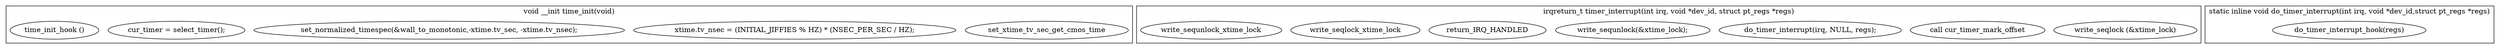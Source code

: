 digraph time_c{
        subgraph cluster_time_init{
                label="void __init time_init(void)";
                set_xtime_tv_sec_get_cmos_time[label="set_xtime_tv_sec_get_cmos_time"];
                set_xtime_tv_nsec[label="xtime.tv_nsec = (INITIAL_JIFFIES % HZ) * (NSEC_PER_SEC / HZ);"];
                set_normalized_timespec[label="set_normalized_timespec(&wall_to_monotonic,-xtime.tv_sec, -xtime.tv_nsec);"];
                set_cur_timer[label="cur_timer = select_timer();"];
                time_init_hook[label="time_init_hook ()"];
        }

        subgraph cluster_timer_interrupt{
                label="irqreturn_t timer_interrupt(int irq, void *dev_id, struct pt_regs *regs)";
                write_seqlock[label="write_seqlock (&xtime_lock)"];
                cur_timer_mark_offset[label="cur_timer_mark_offset"];
                do_timer_interrupt[label="do_timer_interrupt(irq, NULL, regs);"];
                write_sequnlock[label="write_sequnlock(&xtime_lock);"];
                return_IRQ_HANDLED[label="return_IRQ_HANDLED"];
        }
	subgraph cluster_timer_interrupt{
		label="irqreturn_t timer_interrupt(int irq, void *dev_id, struct pt_regs *regs)";
		write_seqlock_xtime_lock[label="write_seqlock_xtime_lock"];
		cur_timer_mark_offset[label="call cur_timer_mark_offset"];
		do_timer_interrupt[label="do_timer_interrupt(irq, NULL, regs);"];
		write_sequnlock_xtime_lock[label="write_sequnlock_xtime_lock"];
		return_IRQ_HANDLED[label="return_IRQ_HANDLED"];
	}

	subgraph cluster_do_timer_interrupt{
		label="static inline void do_timer_interrupt(int irq, void *dev_id,struct pt_regs *regs)";
		do_timer_interrupt_hook[label="do_timer_interrupt_hook(regs)"];
	}

}

